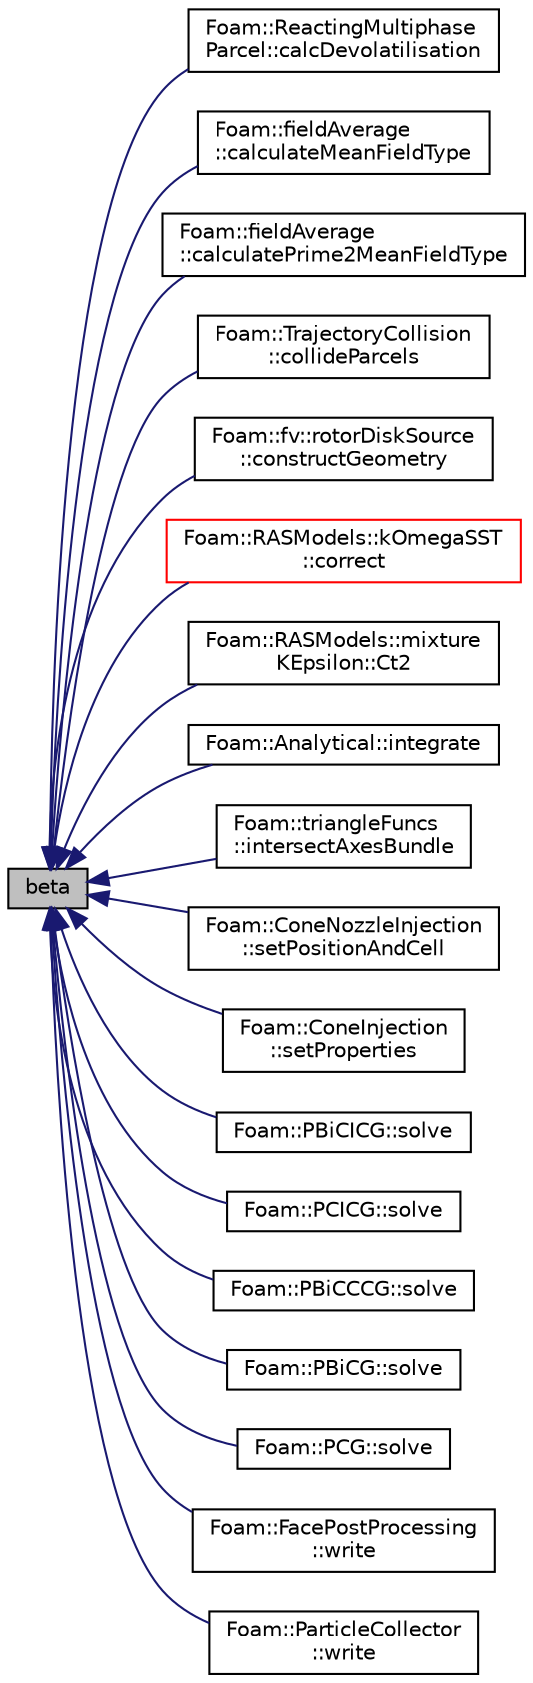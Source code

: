 digraph "beta"
{
  bgcolor="transparent";
  edge [fontname="Helvetica",fontsize="10",labelfontname="Helvetica",labelfontsize="10"];
  node [fontname="Helvetica",fontsize="10",shape=record];
  rankdir="LR";
  Node1 [label="beta",height=0.2,width=0.4,color="black", fillcolor="grey75", style="filled", fontcolor="black"];
  Node1 -> Node2 [dir="back",color="midnightblue",fontsize="10",style="solid",fontname="Helvetica"];
  Node2 [label="Foam::ReactingMultiphase\lParcel::calcDevolatilisation",height=0.2,width=0.4,color="black",URL="$a02085.html#a0124a201bfbc9defc8ee759127c72add",tooltip="Calculate Devolatilisation. "];
  Node1 -> Node3 [dir="back",color="midnightblue",fontsize="10",style="solid",fontname="Helvetica"];
  Node3 [label="Foam::fieldAverage\l::calculateMeanFieldType",height=0.2,width=0.4,color="black",URL="$a00757.html#a4a22af416975f829a988081d012d9318",tooltip="Calculate mean average fields. "];
  Node1 -> Node4 [dir="back",color="midnightblue",fontsize="10",style="solid",fontname="Helvetica"];
  Node4 [label="Foam::fieldAverage\l::calculatePrime2MeanFieldType",height=0.2,width=0.4,color="black",URL="$a00757.html#a0d84ba5b6440868ddd5927102860ba96",tooltip="Calculate prime-squared average fields. "];
  Node1 -> Node5 [dir="back",color="midnightblue",fontsize="10",style="solid",fontname="Helvetica"];
  Node5 [label="Foam::TrajectoryCollision\l::collideParcels",height=0.2,width=0.4,color="black",URL="$a02658.html#a544ea47d9f252b637415a55f81a13a93",tooltip="Collide parcels and return true if mass has changed. "];
  Node1 -> Node6 [dir="back",color="midnightblue",fontsize="10",style="solid",fontname="Helvetica"];
  Node6 [label="Foam::fv::rotorDiskSource\l::constructGeometry",height=0.2,width=0.4,color="black",URL="$a02218.html#a4cf56cee568de52f81a76d0d3ca3c9f9",tooltip="Construct geometry. "];
  Node1 -> Node7 [dir="back",color="midnightblue",fontsize="10",style="solid",fontname="Helvetica"];
  Node7 [label="Foam::RASModels::kOmegaSST\l::correct",height=0.2,width=0.4,color="red",URL="$a01244.html#a3ae44b28050c3aa494c1d8e18cf618c1",tooltip="Solve the turbulence equations and correct the turbulence viscosity. "];
  Node1 -> Node8 [dir="back",color="midnightblue",fontsize="10",style="solid",fontname="Helvetica"];
  Node8 [label="Foam::RASModels::mixture\lKEpsilon::Ct2",height=0.2,width=0.4,color="black",URL="$a01518.html#a807a5b19edd9bd834d39cae07ed04a63"];
  Node1 -> Node9 [dir="back",color="midnightblue",fontsize="10",style="solid",fontname="Helvetica"];
  Node9 [label="Foam::Analytical::integrate",height=0.2,width=0.4,color="black",URL="$a00050.html#a1e6fc69c9d0298adaad107d982475980",tooltip="Perform the integration. "];
  Node1 -> Node10 [dir="back",color="midnightblue",fontsize="10",style="solid",fontname="Helvetica"];
  Node10 [label="Foam::triangleFuncs\l::intersectAxesBundle",height=0.2,width=0.4,color="black",URL="$a02676.html#a9dee5658f90fecf99dc7ed9262fee6e3",tooltip="Intersect triangle with parallel edges aligned with axis i0. "];
  Node1 -> Node11 [dir="back",color="midnightblue",fontsize="10",style="solid",fontname="Helvetica"];
  Node11 [label="Foam::ConeNozzleInjection\l::setPositionAndCell",height=0.2,width=0.4,color="black",URL="$a00343.html#aad46d52ac65ec9617ddd76b06e2bc670",tooltip="Set the injection position and owner cell. "];
  Node1 -> Node12 [dir="back",color="midnightblue",fontsize="10",style="solid",fontname="Helvetica"];
  Node12 [label="Foam::ConeInjection\l::setProperties",height=0.2,width=0.4,color="black",URL="$a00342.html#a9c29fb14e9bea94ae75c185efe894b00",tooltip="Set the parcel properties. "];
  Node1 -> Node13 [dir="back",color="midnightblue",fontsize="10",style="solid",fontname="Helvetica"];
  Node13 [label="Foam::PBiCICG::solve",height=0.2,width=0.4,color="black",URL="$a01822.html#a6020d3a68339ab1a050e90633b70ca5a",tooltip="Solve the matrix with this solver. "];
  Node1 -> Node14 [dir="back",color="midnightblue",fontsize="10",style="solid",fontname="Helvetica"];
  Node14 [label="Foam::PCICG::solve",height=0.2,width=0.4,color="black",URL="$a01824.html#a6020d3a68339ab1a050e90633b70ca5a",tooltip="Solve the matrix with this solver. "];
  Node1 -> Node15 [dir="back",color="midnightblue",fontsize="10",style="solid",fontname="Helvetica"];
  Node15 [label="Foam::PBiCCCG::solve",height=0.2,width=0.4,color="black",URL="$a01820.html#a6020d3a68339ab1a050e90633b70ca5a",tooltip="Solve the matrix with this solver. "];
  Node1 -> Node16 [dir="back",color="midnightblue",fontsize="10",style="solid",fontname="Helvetica"];
  Node16 [label="Foam::PBiCG::solve",height=0.2,width=0.4,color="black",URL="$a01821.html#a67060ce780f6992862e39b0d82c37aa0",tooltip="Solve the matrix with this solver. "];
  Node1 -> Node17 [dir="back",color="midnightblue",fontsize="10",style="solid",fontname="Helvetica"];
  Node17 [label="Foam::PCG::solve",height=0.2,width=0.4,color="black",URL="$a01823.html#a67060ce780f6992862e39b0d82c37aa0",tooltip="Solve the matrix with this solver. "];
  Node1 -> Node18 [dir="back",color="midnightblue",fontsize="10",style="solid",fontname="Helvetica"];
  Node18 [label="Foam::FacePostProcessing\l::write",height=0.2,width=0.4,color="black",URL="$a00731.html#aac759501cf6c7895a70eecbef0226ae1",tooltip="Write post-processing info. "];
  Node1 -> Node19 [dir="back",color="midnightblue",fontsize="10",style="solid",fontname="Helvetica"];
  Node19 [label="Foam::ParticleCollector\l::write",height=0.2,width=0.4,color="black",URL="$a01775.html#aac759501cf6c7895a70eecbef0226ae1",tooltip="Write post-processing info. "];
}
